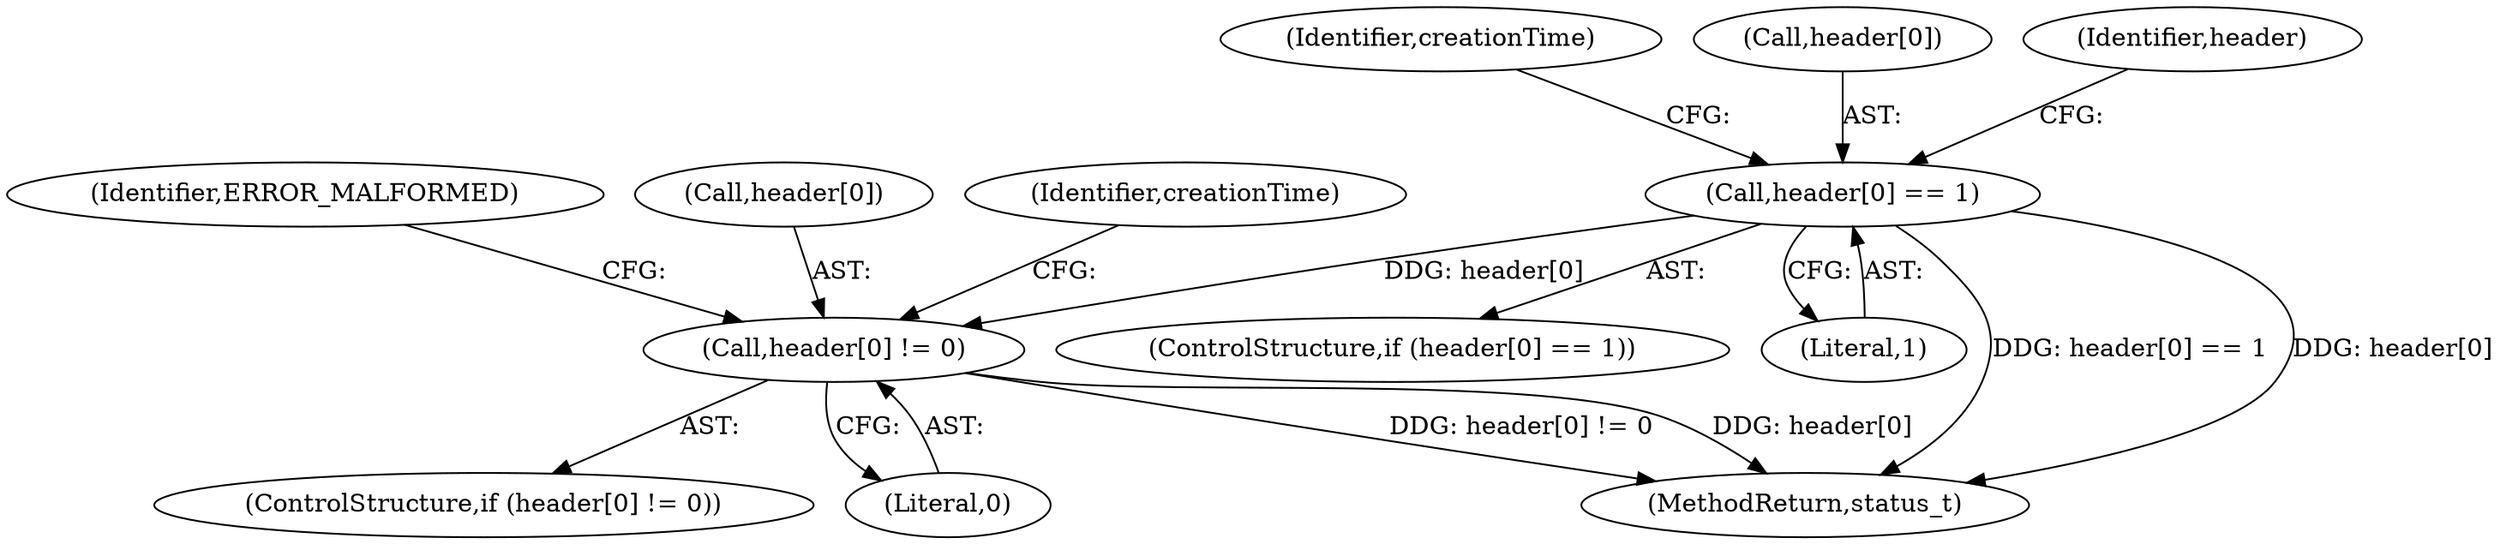 digraph "0_Android_463a6f807e187828442949d1924e143cf07778c6@array" {
"1002370" [label="(Call,header[0] == 1)"];
"1002407" [label="(Call,header[0] != 0)"];
"1002377" [label="(Identifier,creationTime)"];
"1002414" [label="(Identifier,ERROR_MALFORMED)"];
"1002370" [label="(Call,header[0] == 1)"];
"1002406" [label="(ControlStructure,if (header[0] != 0))"];
"1002369" [label="(ControlStructure,if (header[0] == 1))"];
"1002407" [label="(Call,header[0] != 0)"];
"1002408" [label="(Call,header[0])"];
"1002374" [label="(Literal,1)"];
"1002371" [label="(Call,header[0])"];
"1002411" [label="(Literal,0)"];
"1002409" [label="(Identifier,header)"];
"1002911" [label="(MethodReturn,status_t)"];
"1002418" [label="(Identifier,creationTime)"];
"1002370" -> "1002369"  [label="AST: "];
"1002370" -> "1002374"  [label="CFG: "];
"1002371" -> "1002370"  [label="AST: "];
"1002374" -> "1002370"  [label="AST: "];
"1002377" -> "1002370"  [label="CFG: "];
"1002409" -> "1002370"  [label="CFG: "];
"1002370" -> "1002911"  [label="DDG: header[0] == 1"];
"1002370" -> "1002911"  [label="DDG: header[0]"];
"1002370" -> "1002407"  [label="DDG: header[0]"];
"1002407" -> "1002406"  [label="AST: "];
"1002407" -> "1002411"  [label="CFG: "];
"1002408" -> "1002407"  [label="AST: "];
"1002411" -> "1002407"  [label="AST: "];
"1002414" -> "1002407"  [label="CFG: "];
"1002418" -> "1002407"  [label="CFG: "];
"1002407" -> "1002911"  [label="DDG: header[0] != 0"];
"1002407" -> "1002911"  [label="DDG: header[0]"];
}
